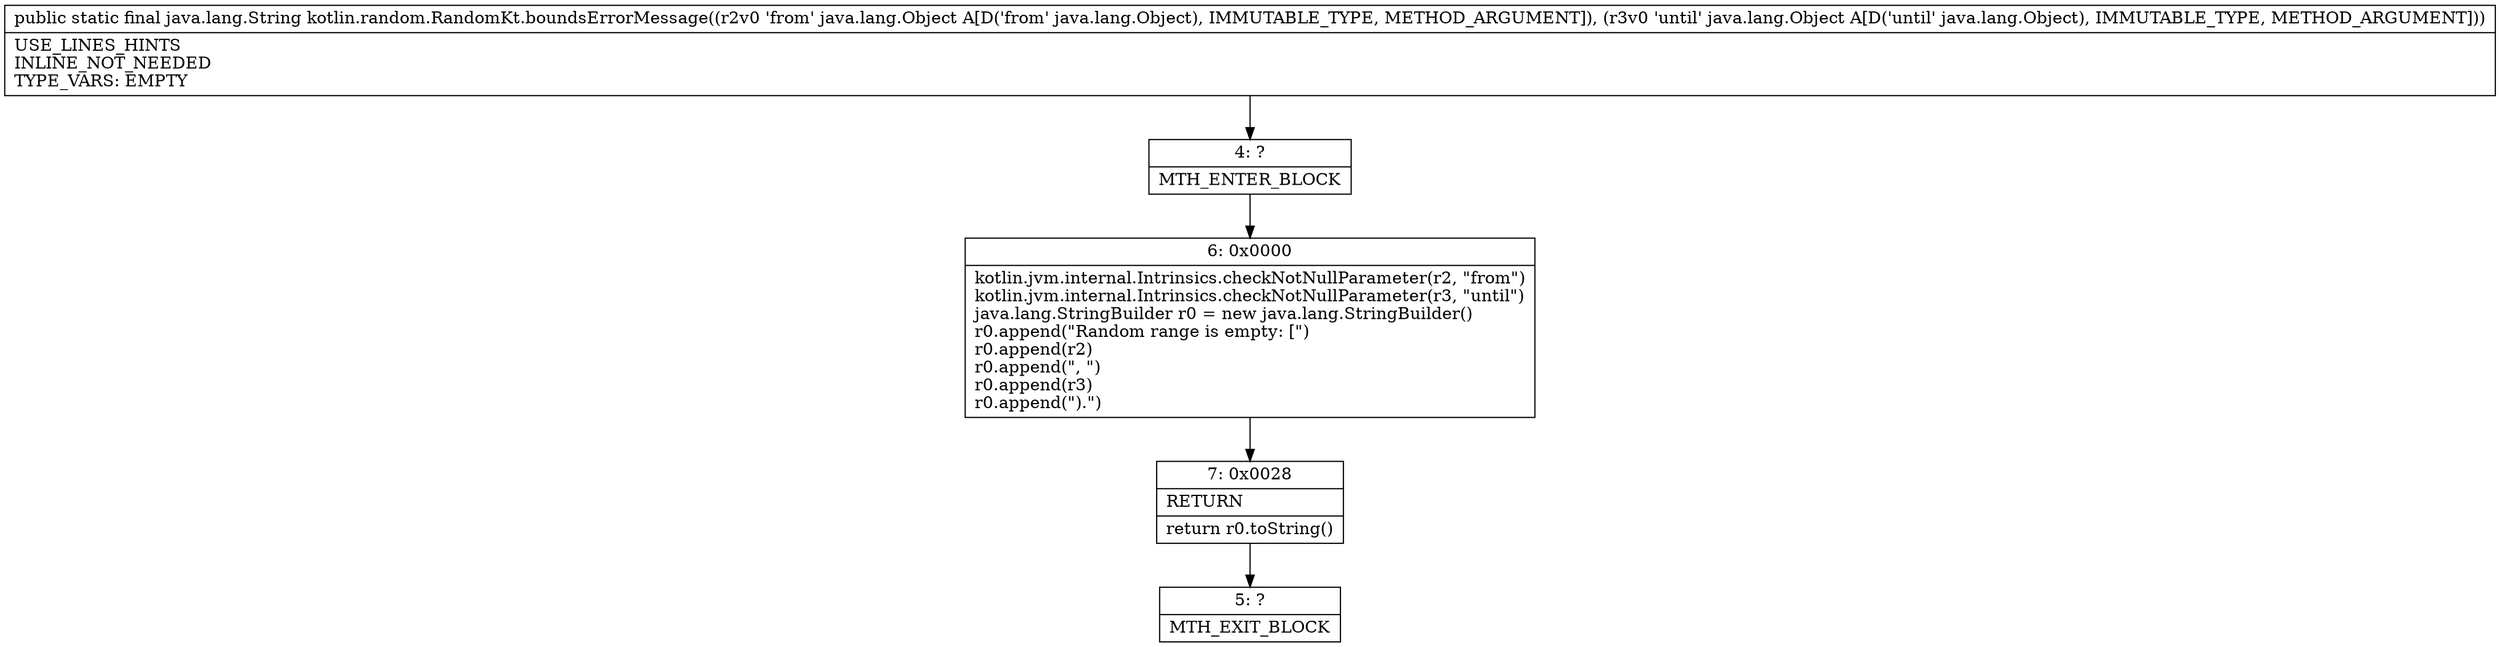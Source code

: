 digraph "CFG forkotlin.random.RandomKt.boundsErrorMessage(Ljava\/lang\/Object;Ljava\/lang\/Object;)Ljava\/lang\/String;" {
Node_4 [shape=record,label="{4\:\ ?|MTH_ENTER_BLOCK\l}"];
Node_6 [shape=record,label="{6\:\ 0x0000|kotlin.jvm.internal.Intrinsics.checkNotNullParameter(r2, \"from\")\lkotlin.jvm.internal.Intrinsics.checkNotNullParameter(r3, \"until\")\ljava.lang.StringBuilder r0 = new java.lang.StringBuilder()\lr0.append(\"Random range is empty: [\")\lr0.append(r2)\lr0.append(\", \")\lr0.append(r3)\lr0.append(\").\")\l}"];
Node_7 [shape=record,label="{7\:\ 0x0028|RETURN\l|return r0.toString()\l}"];
Node_5 [shape=record,label="{5\:\ ?|MTH_EXIT_BLOCK\l}"];
MethodNode[shape=record,label="{public static final java.lang.String kotlin.random.RandomKt.boundsErrorMessage((r2v0 'from' java.lang.Object A[D('from' java.lang.Object), IMMUTABLE_TYPE, METHOD_ARGUMENT]), (r3v0 'until' java.lang.Object A[D('until' java.lang.Object), IMMUTABLE_TYPE, METHOD_ARGUMENT]))  | USE_LINES_HINTS\lINLINE_NOT_NEEDED\lTYPE_VARS: EMPTY\l}"];
MethodNode -> Node_4;Node_4 -> Node_6;
Node_6 -> Node_7;
Node_7 -> Node_5;
}

